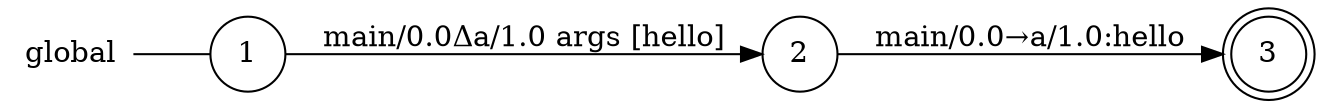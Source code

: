 digraph global {
	rankdir="LR";
	n_0 [label="global", shape="plaintext"];
	n_1 [id="1", shape=circle, label="1"];
	n_0 -> n_1 [arrowhead=none];
	n_2 [id="3", shape=doublecircle, label="3"];
	n_3 [id="2", shape=circle, label="2"];

	n_1 -> n_3 [id="[$e|0]", label="main/0.0Δa/1.0 args [hello]"];
	n_3 -> n_2 [id="[$e|1]", label="main/0.0→a/1.0:hello"];
}
